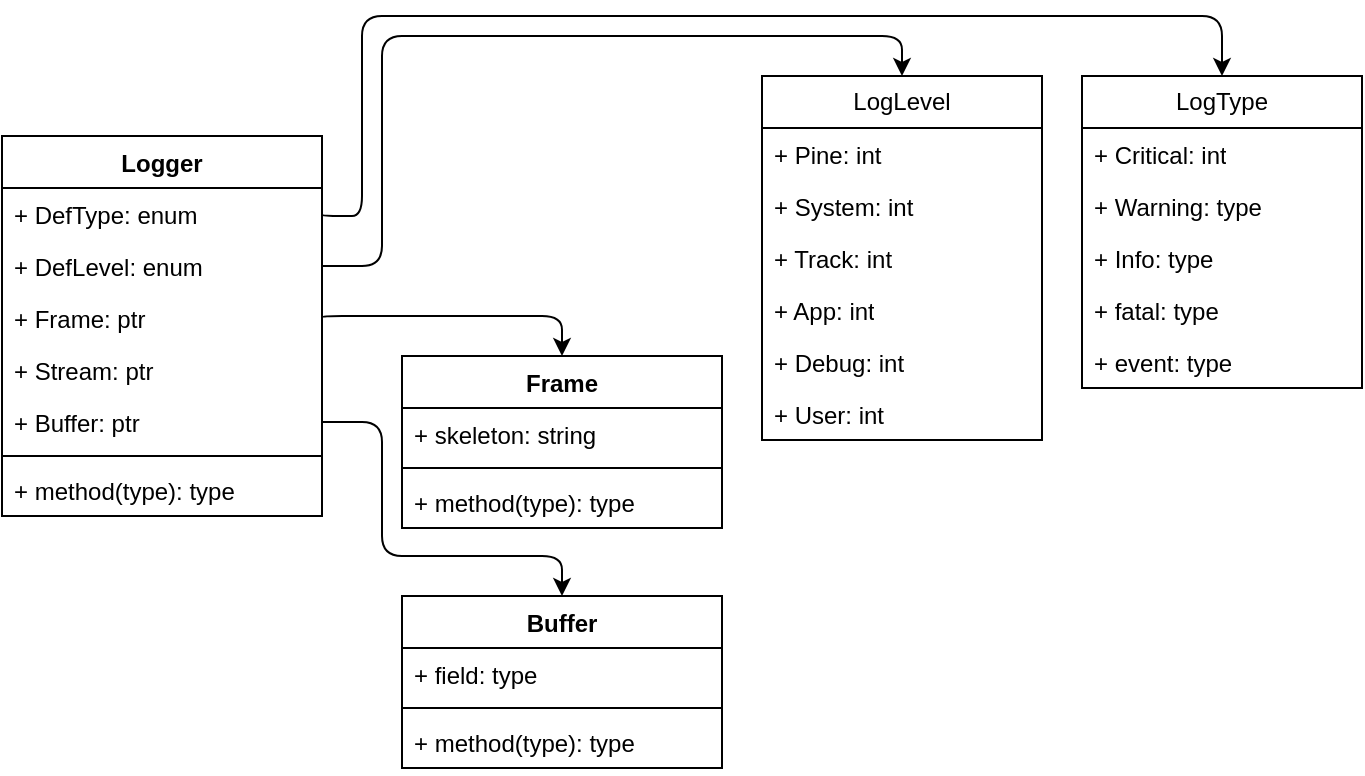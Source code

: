 <mxfile version="22.1.5" type="device">
  <diagram name="Page-1" id="n63HpfgQ_plMAG3BUhTt">
    <mxGraphModel dx="808" dy="462" grid="1" gridSize="10" guides="1" tooltips="1" connect="1" arrows="1" fold="1" page="1" pageScale="1" pageWidth="850" pageHeight="1100" math="0" shadow="0">
      <root>
        <mxCell id="0" />
        <mxCell id="1" parent="0" />
        <mxCell id="KxglP6Wog8UmNB284Tvw-34" style="edgeStyle=orthogonalEdgeStyle;rounded=1;orthogonalLoop=1;jettySize=auto;html=1;exitX=1;exitY=0.5;exitDx=0;exitDy=0;entryX=0.5;entryY=0;entryDx=0;entryDy=0;" edge="1" parent="1" source="KxglP6Wog8UmNB284Tvw-2" target="KxglP6Wog8UmNB284Tvw-18">
          <mxGeometry relative="1" as="geometry">
            <Array as="points">
              <mxPoint x="220" y="120" />
              <mxPoint x="240" y="120" />
              <mxPoint x="240" y="20" />
              <mxPoint x="670" y="20" />
            </Array>
          </mxGeometry>
        </mxCell>
        <mxCell id="KxglP6Wog8UmNB284Tvw-1" value="Logger" style="swimlane;fontStyle=1;align=center;verticalAlign=top;childLayout=stackLayout;horizontal=1;startSize=26;horizontalStack=0;resizeParent=1;resizeParentMax=0;resizeLast=0;collapsible=1;marginBottom=0;whiteSpace=wrap;html=1;" vertex="1" parent="1">
          <mxGeometry x="60" y="80" width="160" height="190" as="geometry" />
        </mxCell>
        <mxCell id="KxglP6Wog8UmNB284Tvw-2" value="+ DefType: enum" style="text;strokeColor=none;fillColor=none;align=left;verticalAlign=top;spacingLeft=4;spacingRight=4;overflow=hidden;rotatable=0;points=[[0,0.5],[1,0.5]];portConstraint=eastwest;whiteSpace=wrap;html=1;" vertex="1" parent="KxglP6Wog8UmNB284Tvw-1">
          <mxGeometry y="26" width="160" height="26" as="geometry" />
        </mxCell>
        <mxCell id="KxglP6Wog8UmNB284Tvw-22" value="+ DefLevel: enum" style="text;strokeColor=none;fillColor=none;align=left;verticalAlign=top;spacingLeft=4;spacingRight=4;overflow=hidden;rotatable=0;points=[[0,0.5],[1,0.5]];portConstraint=eastwest;whiteSpace=wrap;html=1;" vertex="1" parent="KxglP6Wog8UmNB284Tvw-1">
          <mxGeometry y="52" width="160" height="26" as="geometry" />
        </mxCell>
        <mxCell id="KxglP6Wog8UmNB284Tvw-24" value="+ Frame: ptr" style="text;strokeColor=none;fillColor=none;align=left;verticalAlign=top;spacingLeft=4;spacingRight=4;overflow=hidden;rotatable=0;points=[[0,0.5],[1,0.5]];portConstraint=eastwest;whiteSpace=wrap;html=1;" vertex="1" parent="KxglP6Wog8UmNB284Tvw-1">
          <mxGeometry y="78" width="160" height="26" as="geometry" />
        </mxCell>
        <mxCell id="KxglP6Wog8UmNB284Tvw-42" value="+ Stream: ptr" style="text;strokeColor=none;fillColor=none;align=left;verticalAlign=top;spacingLeft=4;spacingRight=4;overflow=hidden;rotatable=0;points=[[0,0.5],[1,0.5]];portConstraint=eastwest;whiteSpace=wrap;html=1;" vertex="1" parent="KxglP6Wog8UmNB284Tvw-1">
          <mxGeometry y="104" width="160" height="26" as="geometry" />
        </mxCell>
        <mxCell id="KxglP6Wog8UmNB284Tvw-23" value="+ Buffer: ptr" style="text;strokeColor=none;fillColor=none;align=left;verticalAlign=top;spacingLeft=4;spacingRight=4;overflow=hidden;rotatable=0;points=[[0,0.5],[1,0.5]];portConstraint=eastwest;whiteSpace=wrap;html=1;" vertex="1" parent="KxglP6Wog8UmNB284Tvw-1">
          <mxGeometry y="130" width="160" height="26" as="geometry" />
        </mxCell>
        <mxCell id="KxglP6Wog8UmNB284Tvw-3" value="" style="line;strokeWidth=1;fillColor=none;align=left;verticalAlign=middle;spacingTop=-1;spacingLeft=3;spacingRight=3;rotatable=0;labelPosition=right;points=[];portConstraint=eastwest;strokeColor=inherit;" vertex="1" parent="KxglP6Wog8UmNB284Tvw-1">
          <mxGeometry y="156" width="160" height="8" as="geometry" />
        </mxCell>
        <mxCell id="KxglP6Wog8UmNB284Tvw-4" value="+ method(type): type" style="text;strokeColor=none;fillColor=none;align=left;verticalAlign=top;spacingLeft=4;spacingRight=4;overflow=hidden;rotatable=0;points=[[0,0.5],[1,0.5]];portConstraint=eastwest;whiteSpace=wrap;html=1;" vertex="1" parent="KxglP6Wog8UmNB284Tvw-1">
          <mxGeometry y="164" width="160" height="26" as="geometry" />
        </mxCell>
        <mxCell id="KxglP6Wog8UmNB284Tvw-10" value="Frame" style="swimlane;fontStyle=1;align=center;verticalAlign=top;childLayout=stackLayout;horizontal=1;startSize=26;horizontalStack=0;resizeParent=1;resizeParentMax=0;resizeLast=0;collapsible=1;marginBottom=0;whiteSpace=wrap;html=1;" vertex="1" parent="1">
          <mxGeometry x="260" y="190" width="160" height="86" as="geometry" />
        </mxCell>
        <mxCell id="KxglP6Wog8UmNB284Tvw-11" value="+ skeleton: string" style="text;strokeColor=none;fillColor=none;align=left;verticalAlign=top;spacingLeft=4;spacingRight=4;overflow=hidden;rotatable=0;points=[[0,0.5],[1,0.5]];portConstraint=eastwest;whiteSpace=wrap;html=1;" vertex="1" parent="KxglP6Wog8UmNB284Tvw-10">
          <mxGeometry y="26" width="160" height="26" as="geometry" />
        </mxCell>
        <mxCell id="KxglP6Wog8UmNB284Tvw-12" value="" style="line;strokeWidth=1;fillColor=none;align=left;verticalAlign=middle;spacingTop=-1;spacingLeft=3;spacingRight=3;rotatable=0;labelPosition=right;points=[];portConstraint=eastwest;strokeColor=inherit;" vertex="1" parent="KxglP6Wog8UmNB284Tvw-10">
          <mxGeometry y="52" width="160" height="8" as="geometry" />
        </mxCell>
        <mxCell id="KxglP6Wog8UmNB284Tvw-13" value="+ method(type): type" style="text;strokeColor=none;fillColor=none;align=left;verticalAlign=top;spacingLeft=4;spacingRight=4;overflow=hidden;rotatable=0;points=[[0,0.5],[1,0.5]];portConstraint=eastwest;whiteSpace=wrap;html=1;" vertex="1" parent="KxglP6Wog8UmNB284Tvw-10">
          <mxGeometry y="60" width="160" height="26" as="geometry" />
        </mxCell>
        <mxCell id="KxglP6Wog8UmNB284Tvw-14" value="LogLevel" style="swimlane;fontStyle=0;childLayout=stackLayout;horizontal=1;startSize=26;fillColor=none;horizontalStack=0;resizeParent=1;resizeParentMax=0;resizeLast=0;collapsible=1;marginBottom=0;whiteSpace=wrap;html=1;" vertex="1" parent="1">
          <mxGeometry x="440" y="50" width="140" height="182" as="geometry" />
        </mxCell>
        <mxCell id="KxglP6Wog8UmNB284Tvw-15" value="+ Pine: int" style="text;strokeColor=none;fillColor=none;align=left;verticalAlign=top;spacingLeft=4;spacingRight=4;overflow=hidden;rotatable=0;points=[[0,0.5],[1,0.5]];portConstraint=eastwest;whiteSpace=wrap;html=1;" vertex="1" parent="KxglP6Wog8UmNB284Tvw-14">
          <mxGeometry y="26" width="140" height="26" as="geometry" />
        </mxCell>
        <mxCell id="KxglP6Wog8UmNB284Tvw-16" value="+ System: int" style="text;strokeColor=none;fillColor=none;align=left;verticalAlign=top;spacingLeft=4;spacingRight=4;overflow=hidden;rotatable=0;points=[[0,0.5],[1,0.5]];portConstraint=eastwest;whiteSpace=wrap;html=1;" vertex="1" parent="KxglP6Wog8UmNB284Tvw-14">
          <mxGeometry y="52" width="140" height="26" as="geometry" />
        </mxCell>
        <mxCell id="KxglP6Wog8UmNB284Tvw-17" value="+ Track: int" style="text;strokeColor=none;fillColor=none;align=left;verticalAlign=top;spacingLeft=4;spacingRight=4;overflow=hidden;rotatable=0;points=[[0,0.5],[1,0.5]];portConstraint=eastwest;whiteSpace=wrap;html=1;" vertex="1" parent="KxglP6Wog8UmNB284Tvw-14">
          <mxGeometry y="78" width="140" height="26" as="geometry" />
        </mxCell>
        <mxCell id="KxglP6Wog8UmNB284Tvw-37" value="+ App: int" style="text;strokeColor=none;fillColor=none;align=left;verticalAlign=top;spacingLeft=4;spacingRight=4;overflow=hidden;rotatable=0;points=[[0,0.5],[1,0.5]];portConstraint=eastwest;whiteSpace=wrap;html=1;" vertex="1" parent="KxglP6Wog8UmNB284Tvw-14">
          <mxGeometry y="104" width="140" height="26" as="geometry" />
        </mxCell>
        <mxCell id="KxglP6Wog8UmNB284Tvw-38" value="+ Debug: int" style="text;strokeColor=none;fillColor=none;align=left;verticalAlign=top;spacingLeft=4;spacingRight=4;overflow=hidden;rotatable=0;points=[[0,0.5],[1,0.5]];portConstraint=eastwest;whiteSpace=wrap;html=1;" vertex="1" parent="KxglP6Wog8UmNB284Tvw-14">
          <mxGeometry y="130" width="140" height="26" as="geometry" />
        </mxCell>
        <mxCell id="KxglP6Wog8UmNB284Tvw-39" value="+ User: int" style="text;strokeColor=none;fillColor=none;align=left;verticalAlign=top;spacingLeft=4;spacingRight=4;overflow=hidden;rotatable=0;points=[[0,0.5],[1,0.5]];portConstraint=eastwest;whiteSpace=wrap;html=1;" vertex="1" parent="KxglP6Wog8UmNB284Tvw-14">
          <mxGeometry y="156" width="140" height="26" as="geometry" />
        </mxCell>
        <mxCell id="KxglP6Wog8UmNB284Tvw-18" value="LogType&lt;br&gt;" style="swimlane;fontStyle=0;childLayout=stackLayout;horizontal=1;startSize=26;fillColor=none;horizontalStack=0;resizeParent=1;resizeParentMax=0;resizeLast=0;collapsible=1;marginBottom=0;whiteSpace=wrap;html=1;" vertex="1" parent="1">
          <mxGeometry x="600" y="50" width="140" height="156" as="geometry" />
        </mxCell>
        <mxCell id="KxglP6Wog8UmNB284Tvw-19" value="+ Critical: int" style="text;strokeColor=none;fillColor=none;align=left;verticalAlign=top;spacingLeft=4;spacingRight=4;overflow=hidden;rotatable=0;points=[[0,0.5],[1,0.5]];portConstraint=eastwest;whiteSpace=wrap;html=1;" vertex="1" parent="KxglP6Wog8UmNB284Tvw-18">
          <mxGeometry y="26" width="140" height="26" as="geometry" />
        </mxCell>
        <mxCell id="KxglP6Wog8UmNB284Tvw-20" value="+ Warning: type" style="text;strokeColor=none;fillColor=none;align=left;verticalAlign=top;spacingLeft=4;spacingRight=4;overflow=hidden;rotatable=0;points=[[0,0.5],[1,0.5]];portConstraint=eastwest;whiteSpace=wrap;html=1;" vertex="1" parent="KxglP6Wog8UmNB284Tvw-18">
          <mxGeometry y="52" width="140" height="26" as="geometry" />
        </mxCell>
        <mxCell id="KxglP6Wog8UmNB284Tvw-21" value="+ Info: type" style="text;strokeColor=none;fillColor=none;align=left;verticalAlign=top;spacingLeft=4;spacingRight=4;overflow=hidden;rotatable=0;points=[[0,0.5],[1,0.5]];portConstraint=eastwest;whiteSpace=wrap;html=1;" vertex="1" parent="KxglP6Wog8UmNB284Tvw-18">
          <mxGeometry y="78" width="140" height="26" as="geometry" />
        </mxCell>
        <mxCell id="KxglP6Wog8UmNB284Tvw-40" value="+ fatal: type" style="text;strokeColor=none;fillColor=none;align=left;verticalAlign=top;spacingLeft=4;spacingRight=4;overflow=hidden;rotatable=0;points=[[0,0.5],[1,0.5]];portConstraint=eastwest;whiteSpace=wrap;html=1;" vertex="1" parent="KxglP6Wog8UmNB284Tvw-18">
          <mxGeometry y="104" width="140" height="26" as="geometry" />
        </mxCell>
        <mxCell id="KxglP6Wog8UmNB284Tvw-41" value="+ event: type" style="text;strokeColor=none;fillColor=none;align=left;verticalAlign=top;spacingLeft=4;spacingRight=4;overflow=hidden;rotatable=0;points=[[0,0.5],[1,0.5]];portConstraint=eastwest;whiteSpace=wrap;html=1;" vertex="1" parent="KxglP6Wog8UmNB284Tvw-18">
          <mxGeometry y="130" width="140" height="26" as="geometry" />
        </mxCell>
        <mxCell id="KxglP6Wog8UmNB284Tvw-33" style="edgeStyle=orthogonalEdgeStyle;rounded=1;orthogonalLoop=1;jettySize=auto;html=1;exitX=1;exitY=0.5;exitDx=0;exitDy=0;entryX=0.5;entryY=0;entryDx=0;entryDy=0;" edge="1" parent="1" source="KxglP6Wog8UmNB284Tvw-22" target="KxglP6Wog8UmNB284Tvw-14">
          <mxGeometry relative="1" as="geometry">
            <Array as="points">
              <mxPoint x="250" y="145" />
              <mxPoint x="250" y="30" />
              <mxPoint x="510" y="30" />
            </Array>
          </mxGeometry>
        </mxCell>
        <mxCell id="KxglP6Wog8UmNB284Tvw-35" style="edgeStyle=orthogonalEdgeStyle;rounded=1;orthogonalLoop=1;jettySize=auto;html=1;exitX=1;exitY=0.5;exitDx=0;exitDy=0;entryX=0.5;entryY=0;entryDx=0;entryDy=0;" edge="1" parent="1" source="KxglP6Wog8UmNB284Tvw-24" target="KxglP6Wog8UmNB284Tvw-10">
          <mxGeometry relative="1" as="geometry">
            <Array as="points">
              <mxPoint x="220" y="170" />
              <mxPoint x="340" y="170" />
            </Array>
          </mxGeometry>
        </mxCell>
        <mxCell id="KxglP6Wog8UmNB284Tvw-44" value="Buffer" style="swimlane;fontStyle=1;align=center;verticalAlign=top;childLayout=stackLayout;horizontal=1;startSize=26;horizontalStack=0;resizeParent=1;resizeParentMax=0;resizeLast=0;collapsible=1;marginBottom=0;whiteSpace=wrap;html=1;" vertex="1" parent="1">
          <mxGeometry x="260" y="310" width="160" height="86" as="geometry" />
        </mxCell>
        <mxCell id="KxglP6Wog8UmNB284Tvw-45" value="+ field: type" style="text;strokeColor=none;fillColor=none;align=left;verticalAlign=top;spacingLeft=4;spacingRight=4;overflow=hidden;rotatable=0;points=[[0,0.5],[1,0.5]];portConstraint=eastwest;whiteSpace=wrap;html=1;" vertex="1" parent="KxglP6Wog8UmNB284Tvw-44">
          <mxGeometry y="26" width="160" height="26" as="geometry" />
        </mxCell>
        <mxCell id="KxglP6Wog8UmNB284Tvw-46" value="" style="line;strokeWidth=1;fillColor=none;align=left;verticalAlign=middle;spacingTop=-1;spacingLeft=3;spacingRight=3;rotatable=0;labelPosition=right;points=[];portConstraint=eastwest;strokeColor=inherit;" vertex="1" parent="KxglP6Wog8UmNB284Tvw-44">
          <mxGeometry y="52" width="160" height="8" as="geometry" />
        </mxCell>
        <mxCell id="KxglP6Wog8UmNB284Tvw-47" value="+ method(type): type" style="text;strokeColor=none;fillColor=none;align=left;verticalAlign=top;spacingLeft=4;spacingRight=4;overflow=hidden;rotatable=0;points=[[0,0.5],[1,0.5]];portConstraint=eastwest;whiteSpace=wrap;html=1;" vertex="1" parent="KxglP6Wog8UmNB284Tvw-44">
          <mxGeometry y="60" width="160" height="26" as="geometry" />
        </mxCell>
        <mxCell id="KxglP6Wog8UmNB284Tvw-48" style="edgeStyle=orthogonalEdgeStyle;rounded=1;orthogonalLoop=1;jettySize=auto;html=1;exitX=1;exitY=0.5;exitDx=0;exitDy=0;entryX=0.5;entryY=0;entryDx=0;entryDy=0;" edge="1" parent="1" source="KxglP6Wog8UmNB284Tvw-23" target="KxglP6Wog8UmNB284Tvw-44">
          <mxGeometry relative="1" as="geometry">
            <Array as="points">
              <mxPoint x="250" y="223" />
              <mxPoint x="250" y="290" />
              <mxPoint x="340" y="290" />
            </Array>
          </mxGeometry>
        </mxCell>
      </root>
    </mxGraphModel>
  </diagram>
</mxfile>

